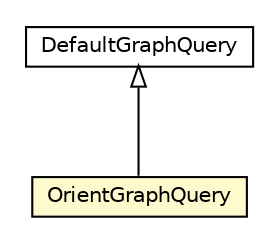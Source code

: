 #!/usr/local/bin/dot
#
# Class diagram 
# Generated by UMLGraph version R5_6-24-gf6e263 (http://www.umlgraph.org/)
#

digraph G {
	edge [fontname="Helvetica",fontsize=10,labelfontname="Helvetica",labelfontsize=10];
	node [fontname="Helvetica",fontsize=10,shape=plaintext];
	nodesep=0.25;
	ranksep=0.5;
	// com.tinkerpop.blueprints.impls.orient.OrientGraphQuery
	c4468468 [label=<<table title="com.tinkerpop.blueprints.impls.orient.OrientGraphQuery" border="0" cellborder="1" cellspacing="0" cellpadding="2" port="p" bgcolor="lemonChiffon" href="./OrientGraphQuery.html">
		<tr><td><table border="0" cellspacing="0" cellpadding="1">
<tr><td align="center" balign="center"> OrientGraphQuery </td></tr>
		</table></td></tr>
		</table>>, URL="./OrientGraphQuery.html", fontname="Helvetica", fontcolor="black", fontsize=10.0];
	//com.tinkerpop.blueprints.impls.orient.OrientGraphQuery extends com.tinkerpop.blueprints.util.DefaultGraphQuery
	c4468743:p -> c4468468:p [dir=back,arrowtail=empty];
	// com.tinkerpop.blueprints.util.DefaultGraphQuery
	c4468743 [label=<<table title="com.tinkerpop.blueprints.util.DefaultGraphQuery" border="0" cellborder="1" cellspacing="0" cellpadding="2" port="p" href="http://java.sun.com/j2se/1.4.2/docs/api/com/tinkerpop/blueprints/util/DefaultGraphQuery.html">
		<tr><td><table border="0" cellspacing="0" cellpadding="1">
<tr><td align="center" balign="center"> DefaultGraphQuery </td></tr>
		</table></td></tr>
		</table>>, URL="http://java.sun.com/j2se/1.4.2/docs/api/com/tinkerpop/blueprints/util/DefaultGraphQuery.html", fontname="Helvetica", fontcolor="black", fontsize=10.0];
}

